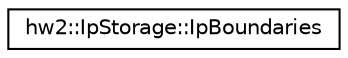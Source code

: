 digraph "Graphical Class Hierarchy"
{
 // INTERACTIVE_SVG=YES
  edge [fontname="Helvetica",fontsize="10",labelfontname="Helvetica",labelfontsize="10"];
  node [fontname="Helvetica",fontsize="10",shape=record];
  rankdir="LR";
  Node0 [label="hw2::IpStorage::IpBoundaries",height=0.2,width=0.4,color="black", fillcolor="white", style="filled",URL="$structhw2_1_1_ip_storage_1_1_ip_boundaries.html"];
}
